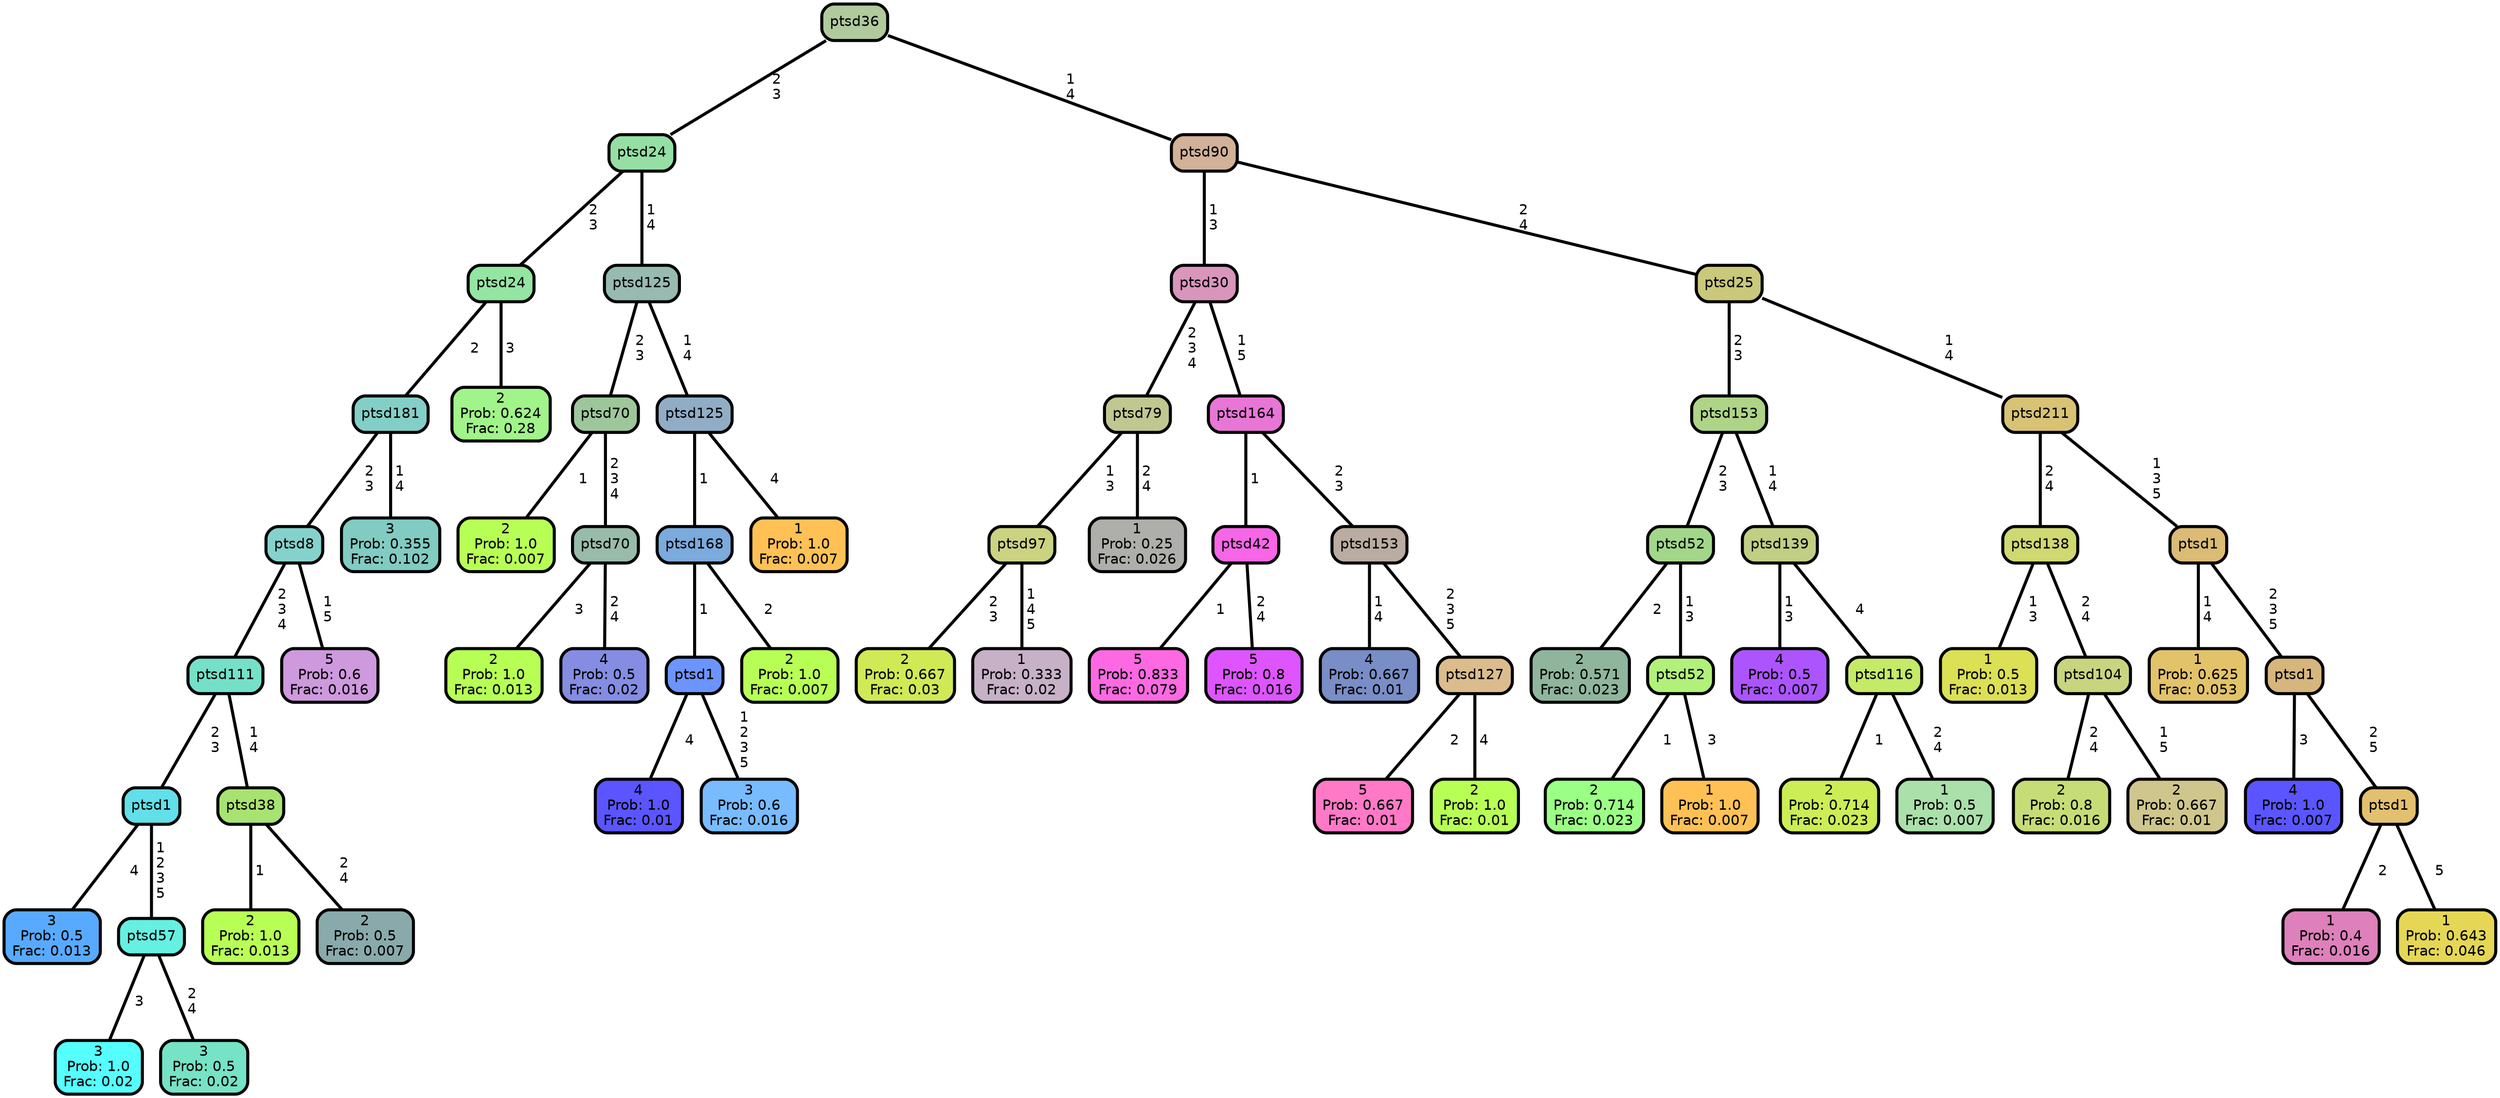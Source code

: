 graph Tree {
node [shape=box, style="filled, rounded",color="black",penwidth="3",fontcolor="black",                 fontname=helvetica] ;
graph [ranksep="0 equally", splines=straight,                 bgcolor=transparent, dpi=200] ;
edge [fontname=helvetica, color=black] ;
0 [label="3
Prob: 0.5
Frac: 0.013", fillcolor="#57aaff"] ;
1 [label="ptsd1", fillcolor="#62dfe9"] ;
2 [label="3
Prob: 1.0
Frac: 0.02", fillcolor="#55ffff"] ;
3 [label="ptsd57", fillcolor="#65f0e2"] ;
4 [label="3
Prob: 0.5
Frac: 0.02", fillcolor="#76e2c6"] ;
5 [label="ptsd111", fillcolor="#75e0c8"] ;
6 [label="2
Prob: 1.0
Frac: 0.013", fillcolor="#b8ff55"] ;
7 [label="ptsd38", fillcolor="#a8e271"] ;
8 [label="2
Prob: 0.5
Frac: 0.007", fillcolor="#89aaaa"] ;
9 [label="ptsd8", fillcolor="#85d2cc"] ;
10 [label="5
Prob: 0.6
Frac: 0.016", fillcolor="#ce99dd"] ;
11 [label="ptsd181", fillcolor="#83cfc7"] ;
12 [label="3
Prob: 0.355
Frac: 0.102", fillcolor="#81cbc2"] ;
13 [label="ptsd24", fillcolor="#94e5a2"] ;
14 [label="2
Prob: 0.624
Frac: 0.28", fillcolor="#a0f489"] ;
15 [label="ptsd24", fillcolor="#95dfa4"] ;
16 [label="2
Prob: 1.0
Frac: 0.007", fillcolor="#b8ff55"] ;
17 [label="ptsd70", fillcolor="#9ec69b"] ;
18 [label="2
Prob: 1.0
Frac: 0.013", fillcolor="#b8ff55"] ;
19 [label="ptsd70", fillcolor="#99bbaa"] ;
20 [label="4
Prob: 0.5
Frac: 0.02", fillcolor="#848de2"] ;
21 [label="ptsd125", fillcolor="#97bab1"] ;
22 [label="4
Prob: 1.0
Frac: 0.01", fillcolor="#5a55ff"] ;
23 [label="ptsd1", fillcolor="#6c94ff"] ;
24 [label="3
Prob: 0.6
Frac: 0.016", fillcolor="#78bbff"] ;
25 [label="ptsd168", fillcolor="#7baadd"] ;
26 [label="2
Prob: 1.0
Frac: 0.007", fillcolor="#b8ff55"] ;
27 [label="ptsd125", fillcolor="#91adc6"] ;
28 [label="1
Prob: 1.0
Frac: 0.007", fillcolor="#ffc155"] ;
29 [label="ptsd36", fillcolor="#b0ca9e"] ;
30 [label="2
Prob: 0.667
Frac: 0.03", fillcolor="#cfea55"] ;
31 [label="ptsd97", fillcolor="#cbd382"] ;
32 [label="1
Prob: 0.333
Frac: 0.02", fillcolor="#c6b1c6"] ;
33 [label="ptsd79", fillcolor="#c1c790"] ;
34 [label="1
Prob: 0.25
Frac: 0.026", fillcolor="#aeafaa"] ;
35 [label="ptsd30", fillcolor="#d995bc"] ;
36 [label="5
Prob: 0.833
Frac: 0.079", fillcolor="#fc69e2"] ;
37 [label="ptsd42", fillcolor="#f666e7"] ;
38 [label="5
Prob: 0.8
Frac: 0.016", fillcolor="#de55ff"] ;
39 [label="ptsd164", fillcolor="#e876d6"] ;
40 [label="4
Prob: 0.667
Frac: 0.01", fillcolor="#798dc6"] ;
41 [label="ptsd153", fillcolor="#baaca0"] ;
42 [label="5
Prob: 0.667
Frac: 0.01", fillcolor="#ff79c6"] ;
43 [label="ptsd127", fillcolor="#dbbc8d"] ;
44 [label="2
Prob: 1.0
Frac: 0.01", fillcolor="#b8ff55"] ;
45 [label="ptsd90", fillcolor="#d1b198"] ;
46 [label="2
Prob: 0.571
Frac: 0.023", fillcolor="#8fb69d"] ;
47 [label="ptsd52", fillcolor="#a2d78a"] ;
48 [label="2
Prob: 0.714
Frac: 0.023", fillcolor="#9bff85"] ;
49 [label="ptsd52", fillcolor="#b1f17a"] ;
50 [label="1
Prob: 1.0
Frac: 0.007", fillcolor="#ffc155"] ;
51 [label="ptsd153", fillcolor="#aed487"] ;
52 [label="4
Prob: 0.5
Frac: 0.007", fillcolor="#ac55ff"] ;
53 [label="ptsd139", fillcolor="#c0cf83"] ;
54 [label="2
Prob: 0.714
Frac: 0.023", fillcolor="#cced55"] ;
55 [label="ptsd116", fillcolor="#c4ea67"] ;
56 [label="1
Prob: 0.5
Frac: 0.007", fillcolor="#aae0aa"] ;
57 [label="ptsd25", fillcolor="#c9c87b"] ;
58 [label="1
Prob: 0.5
Frac: 0.013", fillcolor="#dbe055"] ;
59 [label="ptsd138", fillcolor="#cfd871"] ;
60 [label="2
Prob: 0.8
Frac: 0.016", fillcolor="#c6dd77"] ;
61 [label="ptsd104", fillcolor="#c9d47f"] ;
62 [label="2
Prob: 0.667
Frac: 0.01", fillcolor="#cfc68d"] ;
63 [label="ptsd211", fillcolor="#d8c274"] ;
64 [label="1
Prob: 0.625
Frac: 0.053", fillcolor="#e2c36a"] ;
65 [label="ptsd1", fillcolor="#dbbb75"] ;
66 [label="4
Prob: 1.0
Frac: 0.007", fillcolor="#5a55ff"] ;
67 [label="ptsd1", fillcolor="#d6b67d"] ;
68 [label="1
Prob: 0.4
Frac: 0.016", fillcolor="#de80bb"] ;
69 [label="ptsd1", fillcolor="#e3c06f"] ;
70 [label="1
Prob: 0.643
Frac: 0.046", fillcolor="#e5d755"] ;
1 -- 0 [label=" 4",penwidth=3] ;
1 -- 3 [label=" 1\n 2\n 3\n 5",penwidth=3] ;
3 -- 2 [label=" 3",penwidth=3] ;
3 -- 4 [label=" 2\n 4",penwidth=3] ;
5 -- 1 [label=" 2\n 3",penwidth=3] ;
5 -- 7 [label=" 1\n 4",penwidth=3] ;
7 -- 6 [label=" 1",penwidth=3] ;
7 -- 8 [label=" 2\n 4",penwidth=3] ;
9 -- 5 [label=" 2\n 3\n 4",penwidth=3] ;
9 -- 10 [label=" 1\n 5",penwidth=3] ;
11 -- 9 [label=" 2\n 3",penwidth=3] ;
11 -- 12 [label=" 1\n 4",penwidth=3] ;
13 -- 11 [label=" 2",penwidth=3] ;
13 -- 14 [label=" 3",penwidth=3] ;
15 -- 13 [label=" 2\n 3",penwidth=3] ;
15 -- 21 [label=" 1\n 4",penwidth=3] ;
17 -- 16 [label=" 1",penwidth=3] ;
17 -- 19 [label=" 2\n 3\n 4",penwidth=3] ;
19 -- 18 [label=" 3",penwidth=3] ;
19 -- 20 [label=" 2\n 4",penwidth=3] ;
21 -- 17 [label=" 2\n 3",penwidth=3] ;
21 -- 27 [label=" 1\n 4",penwidth=3] ;
23 -- 22 [label=" 4",penwidth=3] ;
23 -- 24 [label=" 1\n 2\n 3\n 5",penwidth=3] ;
25 -- 23 [label=" 1",penwidth=3] ;
25 -- 26 [label=" 2",penwidth=3] ;
27 -- 25 [label=" 1",penwidth=3] ;
27 -- 28 [label=" 4",penwidth=3] ;
29 -- 15 [label=" 2\n 3",penwidth=3] ;
29 -- 45 [label=" 1\n 4",penwidth=3] ;
31 -- 30 [label=" 2\n 3",penwidth=3] ;
31 -- 32 [label=" 1\n 4\n 5",penwidth=3] ;
33 -- 31 [label=" 1\n 3",penwidth=3] ;
33 -- 34 [label=" 2\n 4",penwidth=3] ;
35 -- 33 [label=" 2\n 3\n 4",penwidth=3] ;
35 -- 39 [label=" 1\n 5",penwidth=3] ;
37 -- 36 [label=" 1",penwidth=3] ;
37 -- 38 [label=" 2\n 4",penwidth=3] ;
39 -- 37 [label=" 1",penwidth=3] ;
39 -- 41 [label=" 2\n 3",penwidth=3] ;
41 -- 40 [label=" 1\n 4",penwidth=3] ;
41 -- 43 [label=" 2\n 3\n 5",penwidth=3] ;
43 -- 42 [label=" 2",penwidth=3] ;
43 -- 44 [label=" 4",penwidth=3] ;
45 -- 35 [label=" 1\n 3",penwidth=3] ;
45 -- 57 [label=" 2\n 4",penwidth=3] ;
47 -- 46 [label=" 2",penwidth=3] ;
47 -- 49 [label=" 1\n 3",penwidth=3] ;
49 -- 48 [label=" 1",penwidth=3] ;
49 -- 50 [label=" 3",penwidth=3] ;
51 -- 47 [label=" 2\n 3",penwidth=3] ;
51 -- 53 [label=" 1\n 4",penwidth=3] ;
53 -- 52 [label=" 1\n 3",penwidth=3] ;
53 -- 55 [label=" 4",penwidth=3] ;
55 -- 54 [label=" 1",penwidth=3] ;
55 -- 56 [label=" 2\n 4",penwidth=3] ;
57 -- 51 [label=" 2\n 3",penwidth=3] ;
57 -- 63 [label=" 1\n 4",penwidth=3] ;
59 -- 58 [label=" 1\n 3",penwidth=3] ;
59 -- 61 [label=" 2\n 4",penwidth=3] ;
61 -- 60 [label=" 2\n 4",penwidth=3] ;
61 -- 62 [label=" 1\n 5",penwidth=3] ;
63 -- 59 [label=" 2\n 4",penwidth=3] ;
63 -- 65 [label=" 1\n 3\n 5",penwidth=3] ;
65 -- 64 [label=" 1\n 4",penwidth=3] ;
65 -- 67 [label=" 2\n 3\n 5",penwidth=3] ;
67 -- 66 [label=" 3",penwidth=3] ;
67 -- 69 [label=" 2\n 5",penwidth=3] ;
69 -- 68 [label=" 2",penwidth=3] ;
69 -- 70 [label=" 5",penwidth=3] ;
{rank = same;}}